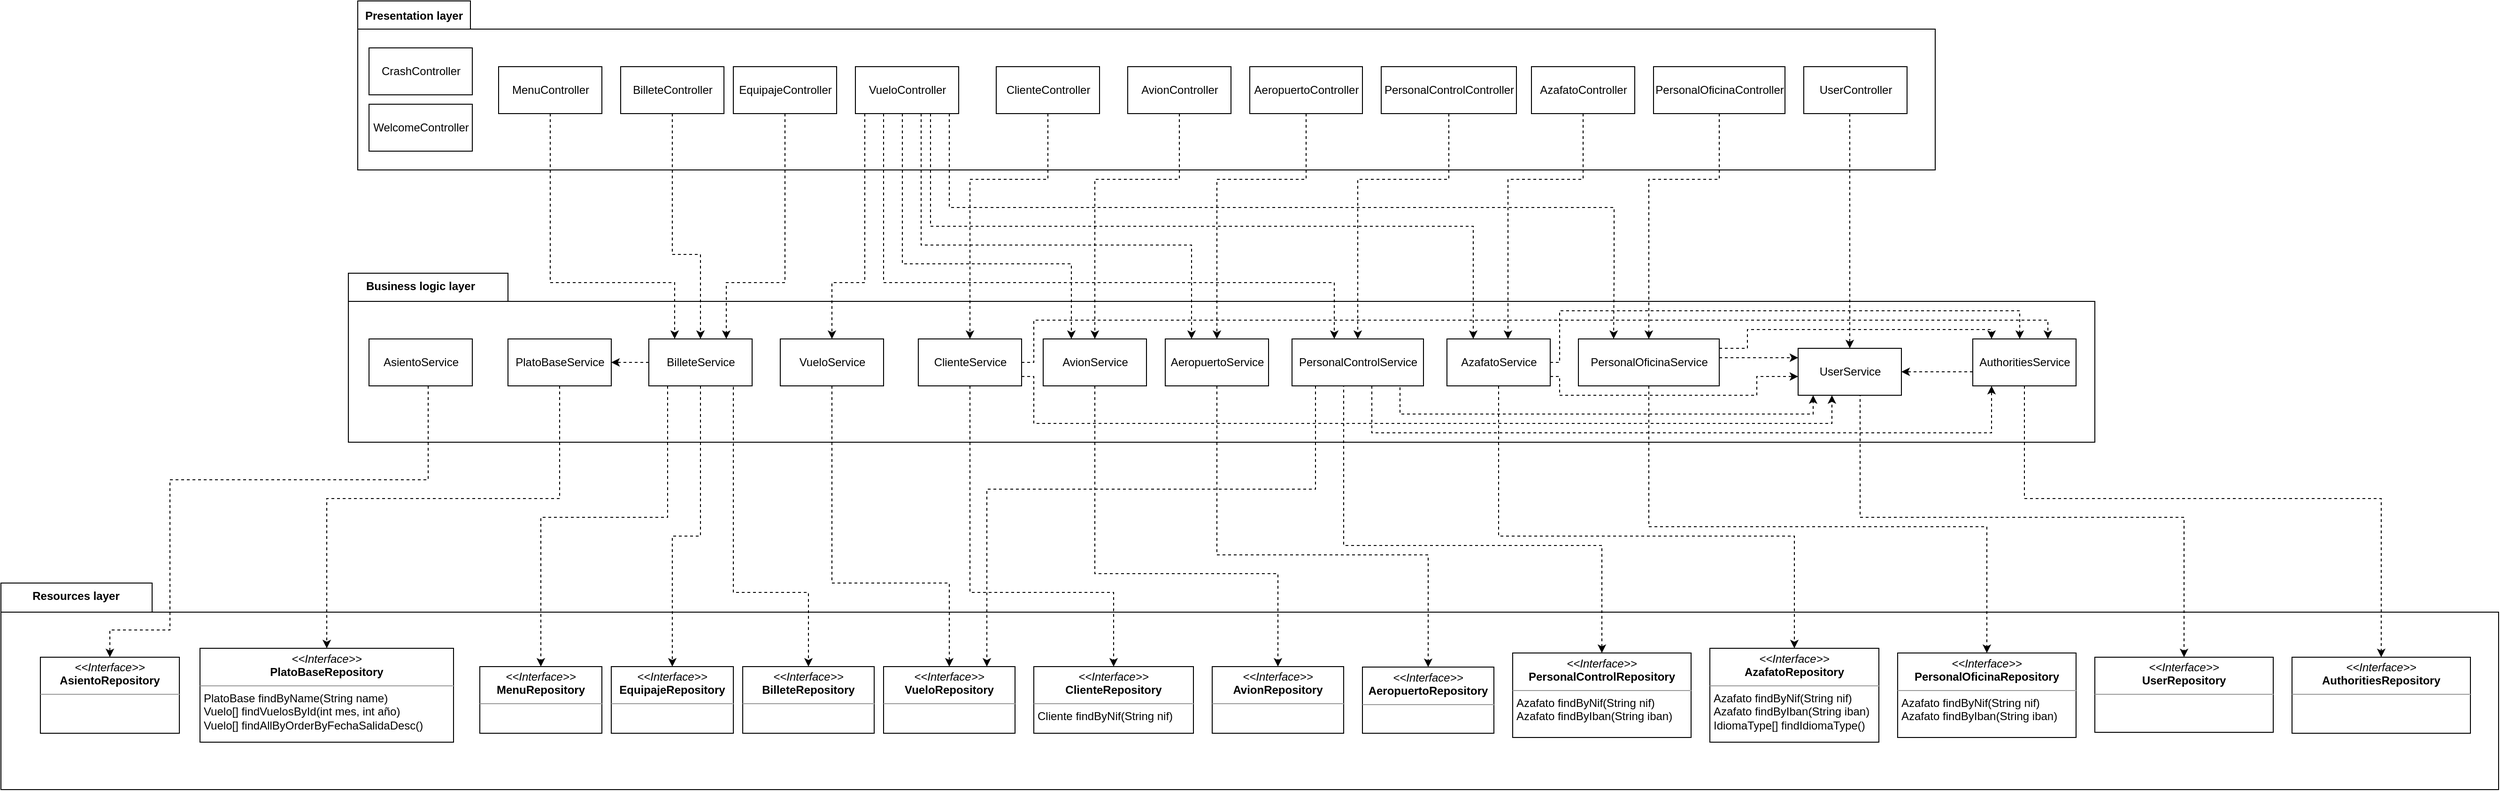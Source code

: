 <mxfile version="14.1.9" type="device"><diagram id="EwJ5Hu0gkXzbweyTSHyA" name="Page-1"><mxGraphModel dx="3077" dy="1139" grid="0" gridSize="10" guides="1" tooltips="1" connect="1" arrows="1" fold="1" page="0" pageScale="1" pageWidth="827" pageHeight="1169" math="0" shadow="0"><root><mxCell id="0"/><mxCell id="1" parent="0"/><mxCell id="Tn0-3IaLkoi7z6n1KSgP-1" value="" style="shape=folder;fontStyle=1;tabWidth=120;tabHeight=30;tabPosition=left;html=1;boundedLbl=1;" parent="1" vertex="1"><mxGeometry x="120" width="1680" height="180" as="geometry"/></mxCell><mxCell id="Tn0-3IaLkoi7z6n1KSgP-2" value="" style="shape=folder;fontStyle=1;tabWidth=161;tabHeight=31;tabPosition=left;html=1;boundedLbl=1;" parent="1" vertex="1"><mxGeometry x="-260" y="620" width="2660" height="220" as="geometry"/></mxCell><mxCell id="Tn0-3IaLkoi7z6n1KSgP-3" value="" style="shape=folder;fontStyle=1;tabWidth=170;tabHeight=30;tabPosition=left;html=1;boundedLbl=1;" parent="1" vertex="1"><mxGeometry x="110" y="290" width="1860" height="180" as="geometry"/></mxCell><mxCell id="Tn0-3IaLkoi7z6n1KSgP-4" value="Presentation layer" style="text;align=center;fontStyle=1;verticalAlign=middle;spacingLeft=3;spacingRight=3;strokeColor=none;rotatable=0;points=[[0,0.5],[1,0.5]];portConstraint=eastwest;" parent="1" vertex="1"><mxGeometry x="140" y="2" width="80" height="26" as="geometry"/></mxCell><mxCell id="Tn0-3IaLkoi7z6n1KSgP-71" style="edgeStyle=orthogonalEdgeStyle;rounded=0;orthogonalLoop=1;jettySize=auto;html=1;exitX=0.5;exitY=1;exitDx=0;exitDy=0;entryX=0.75;entryY=0;entryDx=0;entryDy=0;dashed=1;" parent="1" source="Tn0-3IaLkoi7z6n1KSgP-5" target="Tn0-3IaLkoi7z6n1KSgP-38" edge="1"><mxGeometry relative="1" as="geometry"><Array as="points"><mxPoint x="575" y="300"/><mxPoint x="512" y="300"/></Array></mxGeometry></mxCell><mxCell id="Tn0-3IaLkoi7z6n1KSgP-5" value="EquipajeController" style="html=1;" parent="1" vertex="1"><mxGeometry x="520" y="70" width="110" height="50" as="geometry"/></mxCell><mxCell id="Tn0-3IaLkoi7z6n1KSgP-6" value="CrashController" style="html=1;" parent="1" vertex="1"><mxGeometry x="132" y="50" width="110" height="50" as="geometry"/></mxCell><mxCell id="Tn0-3IaLkoi7z6n1KSgP-45" style="edgeStyle=orthogonalEdgeStyle;rounded=0;orthogonalLoop=1;jettySize=auto;html=1;exitX=0.5;exitY=1;exitDx=0;exitDy=0;entryX=0.5;entryY=0;entryDx=0;entryDy=0;dashed=1;" parent="1" source="Tn0-3IaLkoi7z6n1KSgP-7" target="Tn0-3IaLkoi7z6n1KSgP-38" edge="1"><mxGeometry relative="1" as="geometry"><Array as="points"><mxPoint x="455" y="270"/><mxPoint x="485" y="270"/></Array></mxGeometry></mxCell><mxCell id="Tn0-3IaLkoi7z6n1KSgP-7" value="BilleteController" style="html=1;" parent="1" vertex="1"><mxGeometry x="400" y="70" width="110" height="50" as="geometry"/></mxCell><mxCell id="Tn0-3IaLkoi7z6n1KSgP-8" value="AeropuertoController" style="html=1;" parent="1" vertex="1"><mxGeometry x="1070" y="70" width="120" height="50" as="geometry"/></mxCell><mxCell id="Tn0-3IaLkoi7z6n1KSgP-9" value="AzafatoController" style="html=1;" parent="1" vertex="1"><mxGeometry x="1370" y="70" width="110" height="50" as="geometry"/></mxCell><mxCell id="Tn0-3IaLkoi7z6n1KSgP-96" style="edgeStyle=orthogonalEdgeStyle;rounded=0;orthogonalLoop=1;jettySize=auto;html=1;entryX=0.25;entryY=0;entryDx=0;entryDy=0;dashed=1;endArrow=classic;endFill=1;" parent="1" source="Tn0-3IaLkoi7z6n1KSgP-10" target="Tn0-3IaLkoi7z6n1KSgP-27" edge="1"><mxGeometry relative="1" as="geometry"><Array as="points"><mxPoint x="720" y="260"/><mxPoint x="1008" y="260"/><mxPoint x="1008" y="360"/></Array></mxGeometry></mxCell><mxCell id="Tn0-3IaLkoi7z6n1KSgP-98" style="edgeStyle=orthogonalEdgeStyle;rounded=0;orthogonalLoop=1;jettySize=auto;html=1;dashed=1;endArrow=classic;endFill=1;" parent="1" source="Tn0-3IaLkoi7z6n1KSgP-10" target="Tn0-3IaLkoi7z6n1KSgP-35" edge="1"><mxGeometry relative="1" as="geometry"><Array as="points"><mxPoint x="680" y="300"/><mxPoint x="1160" y="300"/></Array></mxGeometry></mxCell><mxCell id="Tn0-3IaLkoi7z6n1KSgP-99" style="edgeStyle=orthogonalEdgeStyle;rounded=0;orthogonalLoop=1;jettySize=auto;html=1;entryX=0.25;entryY=0;entryDx=0;entryDy=0;dashed=1;endArrow=classic;endFill=1;" parent="1" source="Tn0-3IaLkoi7z6n1KSgP-10" target="Tn0-3IaLkoi7z6n1KSgP-33" edge="1"><mxGeometry relative="1" as="geometry"><Array as="points"><mxPoint x="730" y="240"/><mxPoint x="1308" y="240"/><mxPoint x="1308" y="360"/></Array></mxGeometry></mxCell><mxCell id="Tn0-3IaLkoi7z6n1KSgP-100" style="edgeStyle=orthogonalEdgeStyle;rounded=0;orthogonalLoop=1;jettySize=auto;html=1;entryX=0.25;entryY=0;entryDx=0;entryDy=0;dashed=1;endArrow=classic;endFill=1;" parent="1" source="Tn0-3IaLkoi7z6n1KSgP-10" target="Tn0-3IaLkoi7z6n1KSgP-34" edge="1"><mxGeometry relative="1" as="geometry"><Array as="points"><mxPoint x="750" y="220"/><mxPoint x="1458" y="220"/><mxPoint x="1458" y="290"/></Array></mxGeometry></mxCell><mxCell id="1EsUhruBIW2gC7ykLF7O-2" style="edgeStyle=orthogonalEdgeStyle;rounded=0;orthogonalLoop=1;jettySize=auto;html=1;dashed=1;" edge="1" parent="1" source="Tn0-3IaLkoi7z6n1KSgP-10" target="Tn0-3IaLkoi7z6n1KSgP-28"><mxGeometry relative="1" as="geometry"><Array as="points"><mxPoint x="700" y="280"/><mxPoint x="880" y="280"/></Array></mxGeometry></mxCell><mxCell id="Tn0-3IaLkoi7z6n1KSgP-10" value="VueloController" style="html=1;" parent="1" vertex="1"><mxGeometry x="650" y="70" width="110" height="50" as="geometry"/></mxCell><mxCell id="Tn0-3IaLkoi7z6n1KSgP-11" value="AvionController" style="html=1;" parent="1" vertex="1"><mxGeometry x="940" y="70" width="110" height="50" as="geometry"/></mxCell><mxCell id="Tn0-3IaLkoi7z6n1KSgP-12" value="ClienteController" style="html=1;" parent="1" vertex="1"><mxGeometry x="800" y="70" width="110" height="50" as="geometry"/></mxCell><mxCell id="Tn0-3IaLkoi7z6n1KSgP-16" value="PersonalControlController" style="html=1;" parent="1" vertex="1"><mxGeometry x="1210" y="70" width="144" height="50" as="geometry"/></mxCell><mxCell id="Tn0-3IaLkoi7z6n1KSgP-72" style="edgeStyle=orthogonalEdgeStyle;rounded=0;orthogonalLoop=1;jettySize=auto;html=1;exitX=0.5;exitY=1;exitDx=0;exitDy=0;entryX=0.25;entryY=0;entryDx=0;entryDy=0;dashed=1;" parent="1" source="Tn0-3IaLkoi7z6n1KSgP-17" target="Tn0-3IaLkoi7z6n1KSgP-38" edge="1"><mxGeometry relative="1" as="geometry"><Array as="points"><mxPoint x="325" y="300"/><mxPoint x="458" y="300"/></Array></mxGeometry></mxCell><mxCell id="Tn0-3IaLkoi7z6n1KSgP-17" value="MenuController" style="html=1;" parent="1" vertex="1"><mxGeometry x="270" y="70" width="110" height="50" as="geometry"/></mxCell><mxCell id="Tn0-3IaLkoi7z6n1KSgP-19" value="PersonalOficinaController" style="html=1;" parent="1" vertex="1"><mxGeometry x="1500" y="70" width="140" height="50" as="geometry"/></mxCell><mxCell id="Tn0-3IaLkoi7z6n1KSgP-20" value="UserController" style="html=1;" parent="1" vertex="1"><mxGeometry x="1660" y="70" width="110" height="50" as="geometry"/></mxCell><mxCell id="Tn0-3IaLkoi7z6n1KSgP-21" value="WelcomeController" style="html=1;" parent="1" vertex="1"><mxGeometry x="132" y="110" width="110" height="50" as="geometry"/></mxCell><mxCell id="Tn0-3IaLkoi7z6n1KSgP-22" style="edgeStyle=orthogonalEdgeStyle;rounded=0;orthogonalLoop=1;jettySize=auto;html=1;exitX=0.5;exitY=1;exitDx=0;exitDy=0;" parent="1" source="Tn0-3IaLkoi7z6n1KSgP-12" target="Tn0-3IaLkoi7z6n1KSgP-12" edge="1"><mxGeometry relative="1" as="geometry"/></mxCell><mxCell id="Tn0-3IaLkoi7z6n1KSgP-27" value="AeropuertoService" style="html=1;" parent="1" vertex="1"><mxGeometry x="980" y="360" width="110" height="50" as="geometry"/></mxCell><mxCell id="Tn0-3IaLkoi7z6n1KSgP-141" style="edgeStyle=orthogonalEdgeStyle;rounded=0;orthogonalLoop=1;jettySize=auto;html=1;exitX=0.5;exitY=1;exitDx=0;exitDy=0;dashed=1;endArrow=classic;endFill=1;" parent="1" source="Tn0-3IaLkoi7z6n1KSgP-28" target="Tn0-3IaLkoi7z6n1KSgP-127" edge="1"><mxGeometry relative="1" as="geometry"><Array as="points"><mxPoint x="905" y="610"/><mxPoint x="1100" y="610"/></Array></mxGeometry></mxCell><mxCell id="Tn0-3IaLkoi7z6n1KSgP-28" value="&lt;span style=&quot;font-weight: normal&quot;&gt;AvionService&lt;/span&gt;" style="html=1;fontStyle=1" parent="1" vertex="1"><mxGeometry x="850" y="360" width="110" height="50" as="geometry"/></mxCell><mxCell id="Tn0-3IaLkoi7z6n1KSgP-88" style="edgeStyle=orthogonalEdgeStyle;rounded=0;orthogonalLoop=1;jettySize=auto;html=1;dashed=1;endArrow=classic;endFill=1;" parent="1" source="Tn0-3IaLkoi7z6n1KSgP-29" target="Tn0-3IaLkoi7z6n1KSgP-31" edge="1"><mxGeometry relative="1" as="geometry"><Array as="points"><mxPoint x="840" y="385"/><mxPoint x="840" y="340"/><mxPoint x="1920" y="340"/></Array></mxGeometry></mxCell><mxCell id="Tn0-3IaLkoi7z6n1KSgP-89" style="edgeStyle=orthogonalEdgeStyle;rounded=0;orthogonalLoop=1;jettySize=auto;html=1;dashed=1;endArrow=classic;endFill=1;" parent="1" source="Tn0-3IaLkoi7z6n1KSgP-29" target="Tn0-3IaLkoi7z6n1KSgP-37" edge="1"><mxGeometry relative="1" as="geometry"><Array as="points"><mxPoint x="840" y="400"/><mxPoint x="840" y="450"/><mxPoint x="1690" y="450"/></Array></mxGeometry></mxCell><mxCell id="Tn0-3IaLkoi7z6n1KSgP-140" style="edgeStyle=orthogonalEdgeStyle;rounded=0;orthogonalLoop=1;jettySize=auto;html=1;entryX=0.5;entryY=0;entryDx=0;entryDy=0;dashed=1;endArrow=classic;endFill=1;" parent="1" source="Tn0-3IaLkoi7z6n1KSgP-29" target="Tn0-3IaLkoi7z6n1KSgP-124" edge="1"><mxGeometry relative="1" as="geometry"><Array as="points"><mxPoint x="772" y="630"/><mxPoint x="925" y="630"/></Array></mxGeometry></mxCell><mxCell id="Tn0-3IaLkoi7z6n1KSgP-29" value="ClienteService" style="html=1;" parent="1" vertex="1"><mxGeometry x="717" y="360" width="110" height="50" as="geometry"/></mxCell><mxCell id="Tn0-3IaLkoi7z6n1KSgP-136" style="edgeStyle=orthogonalEdgeStyle;rounded=0;orthogonalLoop=1;jettySize=auto;html=1;dashed=1;endArrow=classic;endFill=1;entryX=0.5;entryY=0;entryDx=0;entryDy=0;" parent="1" edge="1" target="Tn0-3IaLkoi7z6n1KSgP-129" source="Tn0-3IaLkoi7z6n1KSgP-30"><mxGeometry relative="1" as="geometry"><mxPoint x="195" y="531.0" as="sourcePoint"/><mxPoint x="284.47" y="886.869" as="targetPoint"/><Array as="points"><mxPoint x="195" y="510"/><mxPoint x="-80" y="510"/><mxPoint x="-80" y="670"/><mxPoint x="-144" y="670"/></Array></mxGeometry></mxCell><mxCell id="Tn0-3IaLkoi7z6n1KSgP-30" value="AsientoService" style="html=1;" parent="1" vertex="1"><mxGeometry x="132" y="360" width="110" height="50" as="geometry"/></mxCell><mxCell id="Tn0-3IaLkoi7z6n1KSgP-67" style="edgeStyle=orthogonalEdgeStyle;rounded=0;orthogonalLoop=1;jettySize=auto;html=1;entryX=1;entryY=0.5;entryDx=0;entryDy=0;dashed=1;" parent="1" source="Tn0-3IaLkoi7z6n1KSgP-31" target="Tn0-3IaLkoi7z6n1KSgP-37" edge="1"><mxGeometry relative="1" as="geometry"><Array as="points"><mxPoint x="1820" y="395"/><mxPoint x="1820" y="395"/></Array></mxGeometry></mxCell><mxCell id="Tn0-3IaLkoi7z6n1KSgP-148" style="edgeStyle=orthogonalEdgeStyle;rounded=0;orthogonalLoop=1;jettySize=auto;html=1;dashed=1;endArrow=classic;endFill=1;" parent="1" source="Tn0-3IaLkoi7z6n1KSgP-31" target="Tn0-3IaLkoi7z6n1KSgP-128" edge="1"><mxGeometry relative="1" as="geometry"><Array as="points"><mxPoint x="1895" y="530"/><mxPoint x="2275" y="530"/></Array></mxGeometry></mxCell><mxCell id="Tn0-3IaLkoi7z6n1KSgP-31" value="AuthoritiesService" style="html=1;" parent="1" vertex="1"><mxGeometry x="1840" y="360" width="110" height="50" as="geometry"/></mxCell><mxCell id="Tn0-3IaLkoi7z6n1KSgP-139" style="edgeStyle=orthogonalEdgeStyle;rounded=0;orthogonalLoop=1;jettySize=auto;html=1;exitX=0.5;exitY=1;exitDx=0;exitDy=0;dashed=1;endArrow=classic;endFill=1;" parent="1" source="Tn0-3IaLkoi7z6n1KSgP-32" target="Tn0-3IaLkoi7z6n1KSgP-104" edge="1"><mxGeometry relative="1" as="geometry"><Array as="points"><mxPoint x="625" y="620"/><mxPoint x="750" y="620"/></Array></mxGeometry></mxCell><mxCell id="Tn0-3IaLkoi7z6n1KSgP-32" value="VueloService" style="html=1;" parent="1" vertex="1"><mxGeometry x="570" y="360" width="110" height="50" as="geometry"/></mxCell><mxCell id="Tn0-3IaLkoi7z6n1KSgP-90" style="edgeStyle=orthogonalEdgeStyle;rounded=0;orthogonalLoop=1;jettySize=auto;html=1;dashed=1;endArrow=classic;endFill=1;" parent="1" source="Tn0-3IaLkoi7z6n1KSgP-33" target="Tn0-3IaLkoi7z6n1KSgP-31" edge="1"><mxGeometry relative="1" as="geometry"><Array as="points"><mxPoint x="1400" y="385"/><mxPoint x="1400" y="330"/><mxPoint x="1890" y="330"/></Array></mxGeometry></mxCell><mxCell id="Tn0-3IaLkoi7z6n1KSgP-91" style="edgeStyle=orthogonalEdgeStyle;rounded=0;orthogonalLoop=1;jettySize=auto;html=1;dashed=1;endArrow=classic;endFill=1;" parent="1" source="Tn0-3IaLkoi7z6n1KSgP-33" target="Tn0-3IaLkoi7z6n1KSgP-37" edge="1"><mxGeometry relative="1" as="geometry"><Array as="points"><mxPoint x="1400" y="400"/><mxPoint x="1400" y="420"/><mxPoint x="1610" y="420"/><mxPoint x="1610" y="400"/></Array></mxGeometry></mxCell><mxCell id="Tn0-3IaLkoi7z6n1KSgP-144" style="edgeStyle=orthogonalEdgeStyle;rounded=0;orthogonalLoop=1;jettySize=auto;html=1;dashed=1;endArrow=classic;endFill=1;" parent="1" source="Tn0-3IaLkoi7z6n1KSgP-33" target="Tn0-3IaLkoi7z6n1KSgP-126" edge="1"><mxGeometry relative="1" as="geometry"><Array as="points"><mxPoint x="1335" y="570"/><mxPoint x="1650" y="570"/></Array></mxGeometry></mxCell><mxCell id="Tn0-3IaLkoi7z6n1KSgP-33" value="AzafatoService" style="html=1;" parent="1" vertex="1"><mxGeometry x="1280" y="360" width="110" height="50" as="geometry"/></mxCell><mxCell id="Tn0-3IaLkoi7z6n1KSgP-93" style="edgeStyle=orthogonalEdgeStyle;rounded=0;orthogonalLoop=1;jettySize=auto;html=1;dashed=1;endArrow=classic;endFill=1;" parent="1" source="Tn0-3IaLkoi7z6n1KSgP-34" target="Tn0-3IaLkoi7z6n1KSgP-37" edge="1"><mxGeometry relative="1" as="geometry"><Array as="points"><mxPoint x="1630" y="380"/><mxPoint x="1630" y="380"/></Array></mxGeometry></mxCell><mxCell id="Tn0-3IaLkoi7z6n1KSgP-145" style="edgeStyle=orthogonalEdgeStyle;rounded=0;orthogonalLoop=1;jettySize=auto;html=1;exitX=0.5;exitY=1;exitDx=0;exitDy=0;dashed=1;endArrow=classic;endFill=1;" parent="1" source="Tn0-3IaLkoi7z6n1KSgP-34" target="Tn0-3IaLkoi7z6n1KSgP-120" edge="1"><mxGeometry relative="1" as="geometry"><Array as="points"><mxPoint x="1495" y="560"/><mxPoint x="1855" y="560"/></Array></mxGeometry></mxCell><mxCell id="1EsUhruBIW2gC7ykLF7O-4" style="edgeStyle=orthogonalEdgeStyle;rounded=0;jumpSize=6;orthogonalLoop=1;jettySize=auto;html=1;dashed=1;" edge="1" parent="1" source="Tn0-3IaLkoi7z6n1KSgP-34" target="Tn0-3IaLkoi7z6n1KSgP-31"><mxGeometry relative="1" as="geometry"><Array as="points"><mxPoint x="1600" y="370"/><mxPoint x="1600" y="350"/><mxPoint x="1860" y="350"/></Array></mxGeometry></mxCell><mxCell id="Tn0-3IaLkoi7z6n1KSgP-34" value="PersonalOficinaService" style="html=1;" parent="1" vertex="1"><mxGeometry x="1420" y="360" width="150" height="50" as="geometry"/></mxCell><mxCell id="Tn0-3IaLkoi7z6n1KSgP-77" style="edgeStyle=orthogonalEdgeStyle;rounded=0;orthogonalLoop=1;jettySize=auto;html=1;dashed=1;" parent="1" source="Tn0-3IaLkoi7z6n1KSgP-35" target="Tn0-3IaLkoi7z6n1KSgP-31" edge="1"><mxGeometry relative="1" as="geometry"><Array as="points"><mxPoint x="1200" y="460"/><mxPoint x="1860" y="460"/></Array></mxGeometry></mxCell><mxCell id="Tn0-3IaLkoi7z6n1KSgP-80" style="edgeStyle=orthogonalEdgeStyle;rounded=0;orthogonalLoop=1;jettySize=auto;html=1;exitX=0.894;exitY=0.993;exitDx=0;exitDy=0;dashed=1;endArrow=classic;endFill=1;exitPerimeter=0;" parent="1" source="Tn0-3IaLkoi7z6n1KSgP-35" target="Tn0-3IaLkoi7z6n1KSgP-37" edge="1"><mxGeometry relative="1" as="geometry"><Array as="points"><mxPoint x="1230" y="410"/><mxPoint x="1230" y="440"/><mxPoint x="1670" y="440"/></Array></mxGeometry></mxCell><mxCell id="Tn0-3IaLkoi7z6n1KSgP-143" style="edgeStyle=orthogonalEdgeStyle;rounded=0;orthogonalLoop=1;jettySize=auto;html=1;exitX=0.25;exitY=1;exitDx=0;exitDy=0;entryX=0.5;entryY=0;entryDx=0;entryDy=0;dashed=1;endArrow=classic;endFill=1;" parent="1" source="Tn0-3IaLkoi7z6n1KSgP-35" target="Tn0-3IaLkoi7z6n1KSgP-121" edge="1"><mxGeometry relative="1" as="geometry"><Array as="points"><mxPoint x="1170" y="410"/><mxPoint x="1170" y="580"/><mxPoint x="1445" y="580"/></Array></mxGeometry></mxCell><mxCell id="1EsUhruBIW2gC7ykLF7O-7" style="edgeStyle=orthogonalEdgeStyle;rounded=0;jumpSize=6;orthogonalLoop=1;jettySize=auto;html=1;dashed=1;" edge="1" parent="1" source="Tn0-3IaLkoi7z6n1KSgP-35" target="Tn0-3IaLkoi7z6n1KSgP-104"><mxGeometry relative="1" as="geometry"><Array as="points"><mxPoint x="1140" y="520"/><mxPoint x="790" y="520"/></Array></mxGeometry></mxCell><mxCell id="Tn0-3IaLkoi7z6n1KSgP-35" value="PersonalControlService" style="html=1;" parent="1" vertex="1"><mxGeometry x="1115" y="360" width="140" height="50" as="geometry"/></mxCell><mxCell id="Tn0-3IaLkoi7z6n1KSgP-137" style="edgeStyle=orthogonalEdgeStyle;rounded=0;orthogonalLoop=1;jettySize=auto;html=1;exitX=0.5;exitY=1;exitDx=0;exitDy=0;entryX=0.5;entryY=0;entryDx=0;entryDy=0;dashed=1;endArrow=classic;endFill=1;" parent="1" source="Tn0-3IaLkoi7z6n1KSgP-36" target="Tn0-3IaLkoi7z6n1KSgP-119" edge="1"><mxGeometry relative="1" as="geometry"><Array as="points"><mxPoint x="335" y="530"/><mxPoint x="87" y="530"/></Array></mxGeometry></mxCell><mxCell id="Tn0-3IaLkoi7z6n1KSgP-36" value="PlatoBaseService" style="html=1;" parent="1" vertex="1"><mxGeometry x="280" y="360" width="110" height="50" as="geometry"/></mxCell><mxCell id="Tn0-3IaLkoi7z6n1KSgP-146" style="edgeStyle=orthogonalEdgeStyle;rounded=0;orthogonalLoop=1;jettySize=auto;html=1;exitX=1;exitY=1;exitDx=0;exitDy=0;dashed=1;endArrow=classic;endFill=1;" parent="1" source="Tn0-3IaLkoi7z6n1KSgP-37" target="Tn0-3IaLkoi7z6n1KSgP-118" edge="1"><mxGeometry relative="1" as="geometry"><Array as="points"><mxPoint x="1720" y="420"/><mxPoint x="1720" y="550"/><mxPoint x="2065" y="550"/></Array></mxGeometry></mxCell><mxCell id="Tn0-3IaLkoi7z6n1KSgP-37" value="UserService" style="html=1;" parent="1" vertex="1"><mxGeometry x="1654" y="370" width="110" height="50" as="geometry"/></mxCell><mxCell id="Tn0-3IaLkoi7z6n1KSgP-73" style="edgeStyle=orthogonalEdgeStyle;rounded=0;orthogonalLoop=1;jettySize=auto;html=1;exitX=0;exitY=0.5;exitDx=0;exitDy=0;entryX=1;entryY=0.5;entryDx=0;entryDy=0;dashed=1;" parent="1" source="Tn0-3IaLkoi7z6n1KSgP-38" target="Tn0-3IaLkoi7z6n1KSgP-36" edge="1"><mxGeometry relative="1" as="geometry"/></mxCell><mxCell id="Tn0-3IaLkoi7z6n1KSgP-138" style="edgeStyle=orthogonalEdgeStyle;rounded=0;orthogonalLoop=1;jettySize=auto;html=1;exitX=0.5;exitY=1;exitDx=0;exitDy=0;entryX=0.5;entryY=0;entryDx=0;entryDy=0;dashed=1;endArrow=classic;endFill=1;" parent="1" source="Tn0-3IaLkoi7z6n1KSgP-38" target="Tn0-3IaLkoi7z6n1KSgP-125" edge="1"><mxGeometry relative="1" as="geometry"><Array as="points"><mxPoint x="520" y="410"/><mxPoint x="520" y="630"/><mxPoint x="600" y="630"/></Array></mxGeometry></mxCell><mxCell id="1EsUhruBIW2gC7ykLF7O-5" style="edgeStyle=orthogonalEdgeStyle;rounded=0;jumpSize=6;orthogonalLoop=1;jettySize=auto;html=1;dashed=1;" edge="1" parent="1" source="Tn0-3IaLkoi7z6n1KSgP-38" target="Tn0-3IaLkoi7z6n1KSgP-123"><mxGeometry relative="1" as="geometry"><Array as="points"><mxPoint x="485" y="570"/><mxPoint x="455" y="570"/></Array></mxGeometry></mxCell><mxCell id="1EsUhruBIW2gC7ykLF7O-6" style="edgeStyle=orthogonalEdgeStyle;rounded=0;jumpSize=6;orthogonalLoop=1;jettySize=auto;html=1;dashed=1;" edge="1" parent="1" source="Tn0-3IaLkoi7z6n1KSgP-38" target="Tn0-3IaLkoi7z6n1KSgP-122"><mxGeometry relative="1" as="geometry"><Array as="points"><mxPoint x="450" y="550"/><mxPoint x="315" y="550"/></Array></mxGeometry></mxCell><mxCell id="Tn0-3IaLkoi7z6n1KSgP-38" value="BilleteService" style="html=1;" parent="1" vertex="1"><mxGeometry x="430" y="360" width="110" height="50" as="geometry"/></mxCell><mxCell id="Tn0-3IaLkoi7z6n1KSgP-39" value="Business logic layer" style="text;align=center;fontStyle=1;verticalAlign=middle;spacingLeft=3;spacingRight=3;strokeColor=none;rotatable=0;points=[[0,0.5],[1,0.5]];portConstraint=eastwest;" parent="1" vertex="1"><mxGeometry x="147" y="290" width="80" height="26" as="geometry"/></mxCell><mxCell id="Tn0-3IaLkoi7z6n1KSgP-46" style="edgeStyle=orthogonalEdgeStyle;rounded=0;orthogonalLoop=1;jettySize=auto;html=1;dashed=1;" parent="1" edge="1" target="Tn0-3IaLkoi7z6n1KSgP-33" source="Tn0-3IaLkoi7z6n1KSgP-9"><mxGeometry relative="1" as="geometry"><mxPoint x="1440" y="170" as="sourcePoint"/><mxPoint x="1440" y="480" as="targetPoint"/><Array as="points"><mxPoint x="1425" y="190"/><mxPoint x="1345" y="190"/></Array></mxGeometry></mxCell><mxCell id="Tn0-3IaLkoi7z6n1KSgP-47" style="edgeStyle=orthogonalEdgeStyle;rounded=0;orthogonalLoop=1;jettySize=auto;html=1;dashed=1;" parent="1" edge="1" target="Tn0-3IaLkoi7z6n1KSgP-32" source="Tn0-3IaLkoi7z6n1KSgP-10"><mxGeometry relative="1" as="geometry"><mxPoint x="754.29" y="171" as="sourcePoint"/><mxPoint x="754.29" y="481" as="targetPoint"/><Array as="points"><mxPoint x="660" y="300"/><mxPoint x="625" y="300"/></Array></mxGeometry></mxCell><mxCell id="Tn0-3IaLkoi7z6n1KSgP-48" style="edgeStyle=orthogonalEdgeStyle;rounded=0;orthogonalLoop=1;jettySize=auto;html=1;dashed=1;jumpSize=6;" parent="1" edge="1" target="Tn0-3IaLkoi7z6n1KSgP-29" source="Tn0-3IaLkoi7z6n1KSgP-12"><mxGeometry relative="1" as="geometry"><mxPoint x="880" y="170" as="sourcePoint"/><mxPoint x="880" y="480" as="targetPoint"/><Array as="points"><mxPoint x="855" y="190"/><mxPoint x="772" y="190"/></Array></mxGeometry></mxCell><mxCell id="Tn0-3IaLkoi7z6n1KSgP-49" style="edgeStyle=orthogonalEdgeStyle;rounded=0;orthogonalLoop=1;jettySize=auto;html=1;dashed=1;" parent="1" edge="1" target="Tn0-3IaLkoi7z6n1KSgP-28" source="Tn0-3IaLkoi7z6n1KSgP-11"><mxGeometry relative="1" as="geometry"><mxPoint x="1010" y="170" as="sourcePoint"/><mxPoint x="1010" y="480" as="targetPoint"/><Array as="points"><mxPoint x="995" y="190"/><mxPoint x="905" y="190"/></Array></mxGeometry></mxCell><mxCell id="Tn0-3IaLkoi7z6n1KSgP-50" style="edgeStyle=orthogonalEdgeStyle;rounded=0;orthogonalLoop=1;jettySize=auto;html=1;dashed=1;" parent="1" edge="1" target="Tn0-3IaLkoi7z6n1KSgP-27" source="Tn0-3IaLkoi7z6n1KSgP-8"><mxGeometry relative="1" as="geometry"><mxPoint x="1140" y="170" as="sourcePoint"/><mxPoint x="1140" y="480" as="targetPoint"/><Array as="points"><mxPoint x="1130" y="190"/><mxPoint x="1035" y="190"/></Array></mxGeometry></mxCell><mxCell id="Tn0-3IaLkoi7z6n1KSgP-51" style="edgeStyle=orthogonalEdgeStyle;rounded=0;orthogonalLoop=1;jettySize=auto;html=1;dashed=1;" parent="1" edge="1" target="Tn0-3IaLkoi7z6n1KSgP-35" source="Tn0-3IaLkoi7z6n1KSgP-16"><mxGeometry relative="1" as="geometry"><mxPoint x="1300" y="170" as="sourcePoint"/><mxPoint x="1300" y="480" as="targetPoint"/><Array as="points"><mxPoint x="1282" y="190"/><mxPoint x="1185" y="190"/></Array></mxGeometry></mxCell><mxCell id="Tn0-3IaLkoi7z6n1KSgP-52" style="edgeStyle=orthogonalEdgeStyle;rounded=0;orthogonalLoop=1;jettySize=auto;html=1;dashed=1;" parent="1" edge="1" target="Tn0-3IaLkoi7z6n1KSgP-34" source="Tn0-3IaLkoi7z6n1KSgP-19"><mxGeometry relative="1" as="geometry"><mxPoint x="1580" y="170" as="sourcePoint"/><mxPoint x="1580" y="480" as="targetPoint"/><Array as="points"><mxPoint x="1570" y="190"/><mxPoint x="1495" y="190"/></Array></mxGeometry></mxCell><mxCell id="Tn0-3IaLkoi7z6n1KSgP-53" style="edgeStyle=orthogonalEdgeStyle;rounded=0;orthogonalLoop=1;jettySize=auto;html=1;dashed=1;entryX=0.5;entryY=0;entryDx=0;entryDy=0;" parent="1" target="Tn0-3IaLkoi7z6n1KSgP-37" edge="1" source="Tn0-3IaLkoi7z6n1KSgP-20"><mxGeometry relative="1" as="geometry"><mxPoint x="1730" y="171" as="sourcePoint"/><mxPoint x="1730" y="481" as="targetPoint"/><Array as="points"><mxPoint x="1709" y="170"/><mxPoint x="1709" y="170"/></Array></mxGeometry></mxCell><mxCell id="Tn0-3IaLkoi7z6n1KSgP-102" value="Resources layer" style="text;align=center;fontStyle=1;verticalAlign=middle;spacingLeft=3;spacingRight=3;strokeColor=none;rotatable=0;points=[[0,0.5],[1,0.5]];portConstraint=eastwest;" parent="1" vertex="1"><mxGeometry x="-220" y="620" width="80" height="26" as="geometry"/></mxCell><mxCell id="Tn0-3IaLkoi7z6n1KSgP-104" value="&lt;p style=&quot;margin: 0px ; margin-top: 4px ; text-align: center&quot;&gt;&lt;i&gt;&amp;lt;&amp;lt;Interface&amp;gt;&amp;gt;&lt;/i&gt;&lt;br&gt;&lt;b&gt;VueloRepository&lt;/b&gt;&lt;/p&gt;&lt;hr size=&quot;1&quot;&gt;&lt;p style=&quot;margin: 0px ; margin-left: 4px&quot;&gt;&lt;/p&gt;&lt;p style=&quot;margin: 0px ; margin-left: 4px&quot;&gt;&lt;br&gt;&lt;/p&gt;" style="verticalAlign=top;align=left;overflow=fill;fontSize=12;fontFamily=Helvetica;html=1;" parent="1" vertex="1"><mxGeometry x="680" y="709" width="140" height="71" as="geometry"/></mxCell><mxCell id="Tn0-3IaLkoi7z6n1KSgP-118" value="&lt;p style=&quot;margin: 0px ; margin-top: 4px ; text-align: center&quot;&gt;&lt;i&gt;&amp;lt;&amp;lt;Interface&amp;gt;&amp;gt;&lt;/i&gt;&lt;br&gt;&lt;b&gt;UserRepository&lt;/b&gt;&lt;/p&gt;&lt;hr size=&quot;1&quot;&gt;&lt;p style=&quot;margin: 0px ; margin-left: 4px&quot;&gt;&lt;/p&gt;&lt;p style=&quot;margin: 0px ; margin-left: 4px&quot;&gt;&lt;br&gt;&lt;/p&gt;" style="verticalAlign=top;align=left;overflow=fill;fontSize=12;fontFamily=Helvetica;html=1;" parent="1" vertex="1"><mxGeometry x="1970" y="699" width="190" height="80" as="geometry"/></mxCell><mxCell id="Tn0-3IaLkoi7z6n1KSgP-119" value="&lt;p style=&quot;margin: 0px ; margin-top: 4px ; text-align: center&quot;&gt;&lt;i&gt;&amp;lt;&amp;lt;Interface&amp;gt;&amp;gt;&lt;/i&gt;&lt;br&gt;&lt;b&gt;PlatoBaseRepository&lt;/b&gt;&lt;/p&gt;&lt;hr size=&quot;1&quot;&gt;&lt;p style=&quot;margin: 0px ; margin-left: 4px&quot;&gt;&lt;/p&gt;&lt;p style=&quot;margin: 0px ; margin-left: 4px&quot;&gt;PlatoBase findByName(String name)&lt;/p&gt;&lt;p style=&quot;margin: 0px ; margin-left: 4px&quot;&gt;Vuelo[] findVuelosById(int mes, int año)&lt;/p&gt;&lt;p style=&quot;margin: 0px ; margin-left: 4px&quot;&gt;Vuelo[] findAllByOrderByFechaSalidaDesc()&lt;br&gt;&lt;/p&gt;" style="verticalAlign=top;align=left;overflow=fill;fontSize=12;fontFamily=Helvetica;html=1;" parent="1" vertex="1"><mxGeometry x="-48" y="689.5" width="270" height="100" as="geometry"/></mxCell><mxCell id="Tn0-3IaLkoi7z6n1KSgP-120" value="&lt;p style=&quot;margin: 0px ; margin-top: 4px ; text-align: center&quot;&gt;&lt;i&gt;&amp;lt;&amp;lt;Interface&amp;gt;&amp;gt;&lt;/i&gt;&lt;br&gt;&lt;b&gt;PersonalOficinaRepository&lt;/b&gt;&lt;/p&gt;&lt;hr size=&quot;1&quot;&gt;&lt;p style=&quot;margin: 0px ; margin-left: 4px&quot;&gt;&lt;/p&gt;&lt;p style=&quot;margin: 0px 0px 0px 4px&quot;&gt;Azafato findByNif(String nif)&lt;/p&gt;&lt;p style=&quot;margin: 0px 0px 0px 4px&quot;&gt;Azafato findByIban(String iban)&lt;br&gt;&lt;/p&gt;&lt;div&gt;&lt;br&gt;&lt;/div&gt;" style="verticalAlign=top;align=left;overflow=fill;fontSize=12;fontFamily=Helvetica;html=1;" parent="1" vertex="1"><mxGeometry x="1760" y="694.5" width="190" height="90" as="geometry"/></mxCell><mxCell id="Tn0-3IaLkoi7z6n1KSgP-121" value="&lt;p style=&quot;margin: 0px ; margin-top: 4px ; text-align: center&quot;&gt;&lt;i&gt;&amp;lt;&amp;lt;Interface&amp;gt;&amp;gt;&lt;/i&gt;&lt;br&gt;&lt;b&gt;PersonalControlRepository&lt;/b&gt;&lt;/p&gt;&lt;hr size=&quot;1&quot;&gt;&lt;p style=&quot;margin: 0px ; margin-left: 4px&quot;&gt;&lt;/p&gt;&lt;p style=&quot;margin: 0px 0px 0px 4px&quot;&gt;Azafato findByNif(String nif)&lt;/p&gt;&lt;p style=&quot;margin: 0px 0px 0px 4px&quot;&gt;Azafato findByIban(String iban)&lt;br&gt;&lt;/p&gt;&lt;div&gt;&lt;br&gt;&lt;/div&gt;" style="verticalAlign=top;align=left;overflow=fill;fontSize=12;fontFamily=Helvetica;html=1;" parent="1" vertex="1"><mxGeometry x="1350" y="694.5" width="190" height="90" as="geometry"/></mxCell><mxCell id="Tn0-3IaLkoi7z6n1KSgP-122" value="&lt;p style=&quot;margin: 0px ; margin-top: 4px ; text-align: center&quot;&gt;&lt;i&gt;&amp;lt;&amp;lt;Interface&amp;gt;&amp;gt;&lt;/i&gt;&lt;br&gt;&lt;b&gt;MenuRepository&lt;/b&gt;&lt;/p&gt;&lt;hr size=&quot;1&quot;&gt;&lt;p style=&quot;margin: 0px ; margin-left: 4px&quot;&gt;&lt;/p&gt;&lt;p style=&quot;margin: 0px ; margin-left: 4px&quot;&gt;&lt;br&gt;&lt;/p&gt;" style="verticalAlign=top;align=left;overflow=fill;fontSize=12;fontFamily=Helvetica;html=1;" parent="1" vertex="1"><mxGeometry x="250" y="709" width="130" height="71" as="geometry"/></mxCell><mxCell id="Tn0-3IaLkoi7z6n1KSgP-123" value="&lt;p style=&quot;margin: 0px ; margin-top: 4px ; text-align: center&quot;&gt;&lt;i&gt;&amp;lt;&amp;lt;Interface&amp;gt;&amp;gt;&lt;/i&gt;&lt;br&gt;&lt;b&gt;EquipajeRepository&lt;/b&gt;&lt;/p&gt;&lt;hr size=&quot;1&quot;&gt;&lt;p style=&quot;margin: 0px ; margin-left: 4px&quot;&gt;&lt;/p&gt;&lt;p style=&quot;margin: 0px ; margin-left: 4px&quot;&gt;&lt;br&gt;&lt;/p&gt;" style="verticalAlign=top;align=left;overflow=fill;fontSize=12;fontFamily=Helvetica;html=1;" parent="1" vertex="1"><mxGeometry x="390" y="709" width="130" height="71" as="geometry"/></mxCell><mxCell id="Tn0-3IaLkoi7z6n1KSgP-124" value="&lt;p style=&quot;margin: 0px ; margin-top: 4px ; text-align: center&quot;&gt;&lt;i&gt;&amp;lt;&amp;lt;Interface&amp;gt;&amp;gt;&lt;/i&gt;&lt;br&gt;&lt;b&gt;ClienteRepository&lt;/b&gt;&lt;/p&gt;&lt;hr size=&quot;1&quot;&gt;&lt;p style=&quot;margin: 0px ; margin-left: 4px&quot;&gt;&lt;/p&gt;&lt;p style=&quot;margin: 0px ; margin-left: 4px&quot;&gt;Cliente findByNif(String nif)&lt;/p&gt;&lt;p style=&quot;margin: 0px ; margin-left: 4px&quot;&gt;&lt;br&gt;&lt;/p&gt;" style="verticalAlign=top;align=left;overflow=fill;fontSize=12;fontFamily=Helvetica;html=1;" parent="1" vertex="1"><mxGeometry x="840" y="709" width="170" height="71" as="geometry"/></mxCell><mxCell id="Tn0-3IaLkoi7z6n1KSgP-125" value="&lt;p style=&quot;margin: 0px ; margin-top: 4px ; text-align: center&quot;&gt;&lt;i&gt;&amp;lt;&amp;lt;Interface&amp;gt;&amp;gt;&lt;/i&gt;&lt;br&gt;&lt;b&gt;BilleteRepository&lt;/b&gt;&lt;/p&gt;&lt;hr size=&quot;1&quot;&gt;&lt;p style=&quot;margin: 0px ; margin-left: 4px&quot;&gt;&lt;/p&gt;&lt;p style=&quot;margin: 0px ; margin-left: 4px&quot;&gt;&lt;br&gt;&lt;/p&gt;" style="verticalAlign=top;align=left;overflow=fill;fontSize=12;fontFamily=Helvetica;html=1;" parent="1" vertex="1"><mxGeometry x="530" y="709" width="140" height="71" as="geometry"/></mxCell><mxCell id="Tn0-3IaLkoi7z6n1KSgP-126" value="&lt;p style=&quot;margin: 0px ; margin-top: 4px ; text-align: center&quot;&gt;&lt;i&gt;&amp;lt;&amp;lt;Interface&amp;gt;&amp;gt;&lt;/i&gt;&lt;br&gt;&lt;b&gt;AzafatoRepository&lt;/b&gt;&lt;/p&gt;&lt;hr size=&quot;1&quot;&gt;&lt;p style=&quot;margin: 0px ; margin-left: 4px&quot;&gt;&lt;/p&gt;&lt;p style=&quot;margin: 0px ; margin-left: 4px&quot;&gt;Azafato findByNif(S&lt;span&gt;tring nif)&lt;/span&gt;&lt;/p&gt;&lt;p style=&quot;margin: 0px ; margin-left: 4px&quot;&gt;Azafato findByIban(S&lt;span&gt;tring iban)&lt;/span&gt;&lt;span&gt;&lt;br&gt;&lt;/span&gt;&lt;/p&gt;&lt;p style=&quot;margin: 0px ; margin-left: 4px&quot;&gt;IdiomaType[] findIdiomaType()&lt;/p&gt;" style="verticalAlign=top;align=left;overflow=fill;fontSize=12;fontFamily=Helvetica;html=1;" parent="1" vertex="1"><mxGeometry x="1560" y="689.5" width="180" height="100" as="geometry"/></mxCell><mxCell id="Tn0-3IaLkoi7z6n1KSgP-128" value="&lt;p style=&quot;margin: 0px ; margin-top: 4px ; text-align: center&quot;&gt;&lt;i&gt;&amp;lt;&amp;lt;Interface&amp;gt;&amp;gt;&lt;/i&gt;&lt;br&gt;&lt;b&gt;AuthoritiesRepository&lt;/b&gt;&lt;/p&gt;&lt;hr size=&quot;1&quot;&gt;&lt;p style=&quot;margin: 0px ; margin-left: 4px&quot;&gt;&lt;/p&gt;&lt;p style=&quot;margin: 0px ; margin-left: 4px&quot;&gt;&lt;br&gt;&lt;/p&gt;" style="verticalAlign=top;align=left;overflow=fill;fontSize=12;fontFamily=Helvetica;html=1;" parent="1" vertex="1"><mxGeometry x="2180" y="699" width="190" height="81" as="geometry"/></mxCell><mxCell id="Tn0-3IaLkoi7z6n1KSgP-129" value="&lt;p style=&quot;margin: 0px ; margin-top: 4px ; text-align: center&quot;&gt;&lt;i&gt;&amp;lt;&amp;lt;Interface&amp;gt;&amp;gt;&lt;/i&gt;&lt;br&gt;&lt;b&gt;AsientoRepository&lt;/b&gt;&lt;/p&gt;&lt;hr size=&quot;1&quot;&gt;&lt;p style=&quot;margin: 0px ; margin-left: 4px&quot;&gt;&lt;/p&gt;&lt;p style=&quot;margin: 0px ; margin-left: 4px&quot;&gt;&lt;br&gt;&lt;/p&gt;" style="verticalAlign=top;align=left;overflow=fill;fontSize=12;fontFamily=Helvetica;html=1;" parent="1" vertex="1"><mxGeometry x="-218" y="699" width="148" height="81" as="geometry"/></mxCell><mxCell id="Tn0-3IaLkoi7z6n1KSgP-130" value="&lt;p style=&quot;margin: 0px ; margin-top: 4px ; text-align: center&quot;&gt;&lt;i&gt;&amp;lt;&amp;lt;Interface&amp;gt;&amp;gt;&lt;/i&gt;&lt;br&gt;&lt;b&gt;AeropuertoRepository&lt;/b&gt;&lt;/p&gt;&lt;hr size=&quot;1&quot;&gt;&lt;p style=&quot;margin: 0px ; margin-left: 4px&quot;&gt;&lt;/p&gt;&lt;p style=&quot;margin: 0px ; margin-left: 4px&quot;&gt;&lt;br&gt;&lt;/p&gt;" style="verticalAlign=top;align=left;overflow=fill;fontSize=12;fontFamily=Helvetica;html=1;" parent="1" vertex="1"><mxGeometry x="1190" y="709.5" width="140" height="70.5" as="geometry"/></mxCell><mxCell id="Tn0-3IaLkoi7z6n1KSgP-127" value="&lt;p style=&quot;margin: 0px ; margin-top: 4px ; text-align: center&quot;&gt;&lt;i&gt;&amp;lt;&amp;lt;Interface&amp;gt;&amp;gt;&lt;/i&gt;&lt;br&gt;&lt;b&gt;AvionRepository&lt;/b&gt;&lt;/p&gt;&lt;hr size=&quot;1&quot;&gt;&lt;p style=&quot;margin: 0px ; margin-left: 4px&quot;&gt;&lt;/p&gt;&lt;p style=&quot;margin: 0px ; margin-left: 4px&quot;&gt;&lt;br&gt;&lt;/p&gt;" style="verticalAlign=top;align=left;overflow=fill;fontSize=12;fontFamily=Helvetica;html=1;" parent="1" vertex="1"><mxGeometry x="1030" y="709" width="140" height="71" as="geometry"/></mxCell><mxCell id="1EsUhruBIW2gC7ykLF7O-8" style="edgeStyle=orthogonalEdgeStyle;rounded=0;orthogonalLoop=1;jettySize=auto;html=1;exitX=0.5;exitY=1;exitDx=0;exitDy=0;dashed=1;endArrow=classic;endFill=1;" edge="1" parent="1" source="Tn0-3IaLkoi7z6n1KSgP-27" target="Tn0-3IaLkoi7z6n1KSgP-130"><mxGeometry relative="1" as="geometry"><Array as="points"><mxPoint x="1035" y="590"/><mxPoint x="1260" y="590"/></Array><mxPoint x="1035" y="410" as="sourcePoint"/><mxPoint x="1625.0" y="891" as="targetPoint"/></mxGeometry></mxCell></root></mxGraphModel></diagram></mxfile>
